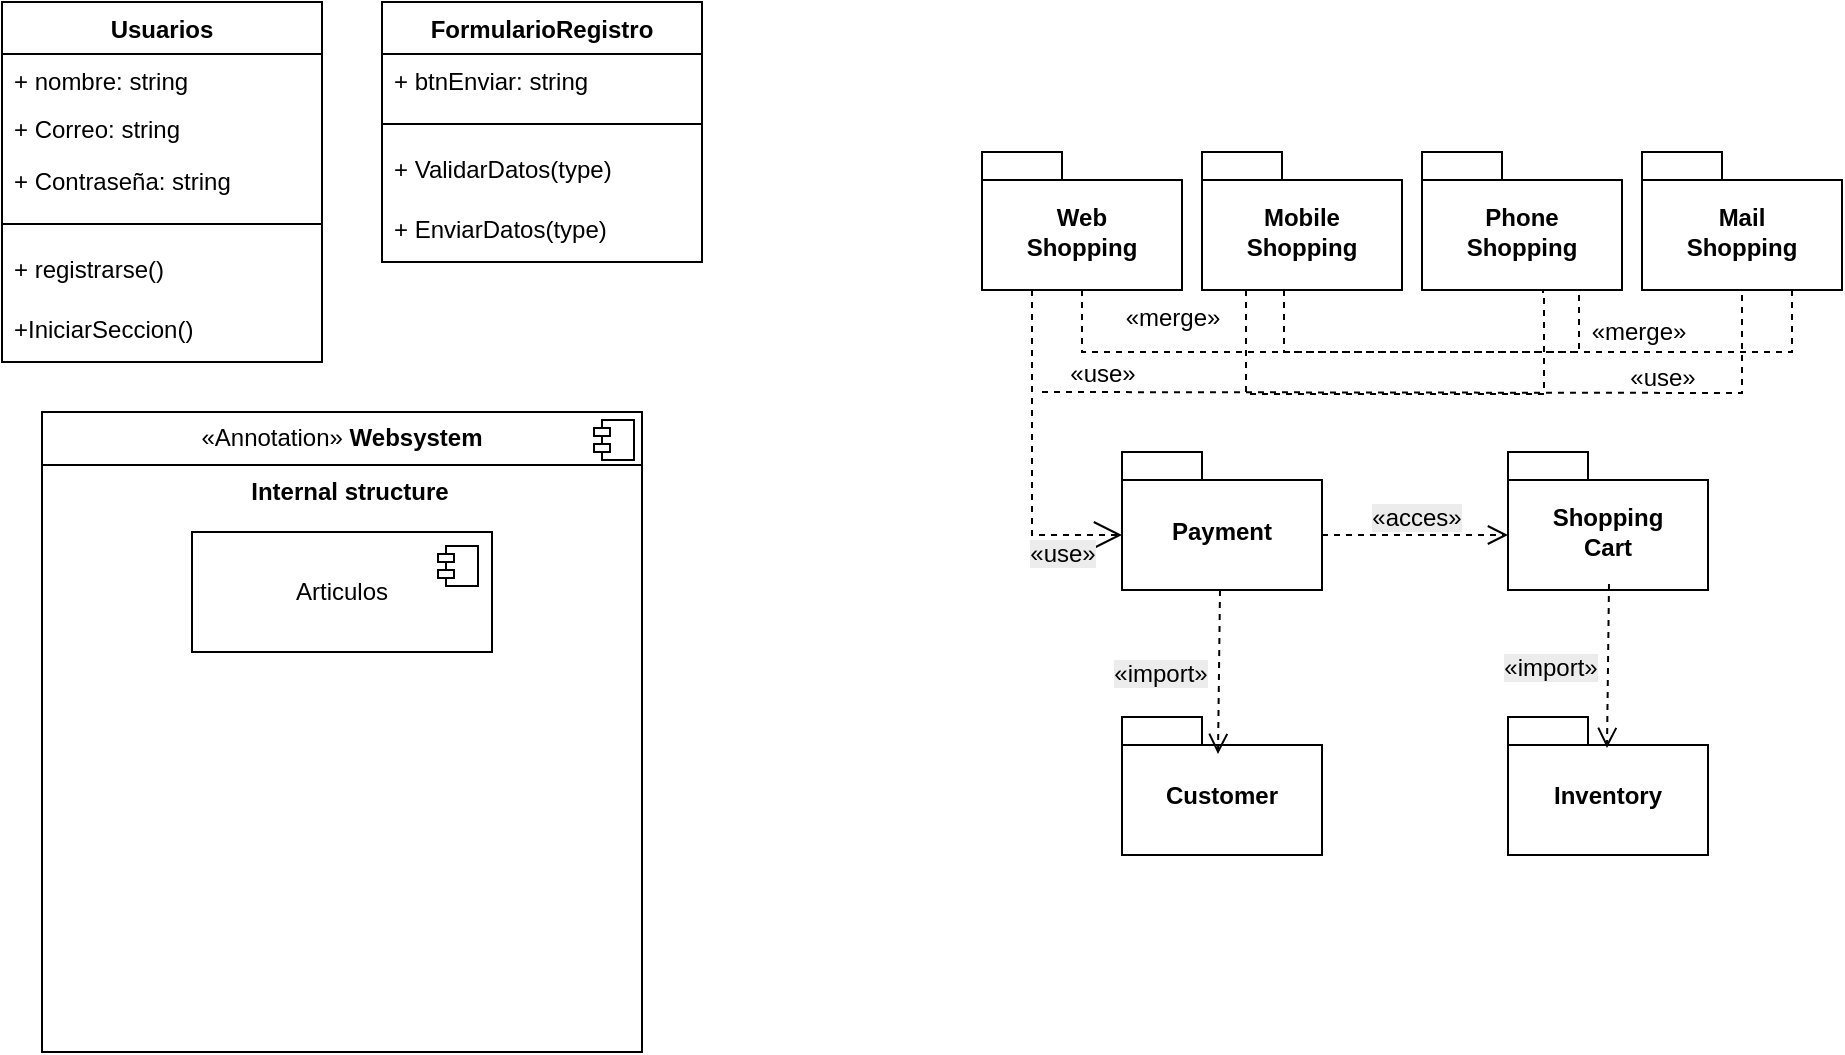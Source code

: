 <mxfile version="27.0.1">
  <diagram name="Page-1" id="5f0bae14-7c28-e335-631c-24af17079c00">
    <mxGraphModel dx="858" dy="473" grid="1" gridSize="10" guides="1" tooltips="1" connect="1" arrows="1" fold="1" page="1" pageScale="1" pageWidth="1100" pageHeight="850" background="none" math="0" shadow="0">
      <root>
        <mxCell id="0" />
        <mxCell id="1" parent="0" />
        <mxCell id="ItQFtDrcd5Q8ZGyu2tCS-9" value="Usuarios" style="swimlane;fontStyle=1;align=center;verticalAlign=top;childLayout=stackLayout;horizontal=1;startSize=26;horizontalStack=0;resizeParent=1;resizeParentMax=0;resizeLast=0;collapsible=1;marginBottom=0;whiteSpace=wrap;html=1;" vertex="1" parent="1">
          <mxGeometry x="30" y="35" width="160" height="180" as="geometry" />
        </mxCell>
        <mxCell id="ItQFtDrcd5Q8ZGyu2tCS-10" value="+ nombre: string&lt;div&gt;&lt;br&gt;&lt;/div&gt;" style="text;strokeColor=none;fillColor=none;align=left;verticalAlign=top;spacingLeft=4;spacingRight=4;overflow=hidden;rotatable=0;points=[[0,0.5],[1,0.5]];portConstraint=eastwest;whiteSpace=wrap;html=1;" vertex="1" parent="ItQFtDrcd5Q8ZGyu2tCS-9">
          <mxGeometry y="26" width="160" height="24" as="geometry" />
        </mxCell>
        <mxCell id="ItQFtDrcd5Q8ZGyu2tCS-13" value="+ Correo: string" style="text;strokeColor=none;fillColor=none;align=left;verticalAlign=top;spacingLeft=4;spacingRight=4;overflow=hidden;rotatable=0;points=[[0,0.5],[1,0.5]];portConstraint=eastwest;whiteSpace=wrap;html=1;" vertex="1" parent="ItQFtDrcd5Q8ZGyu2tCS-9">
          <mxGeometry y="50" width="160" height="26" as="geometry" />
        </mxCell>
        <mxCell id="ItQFtDrcd5Q8ZGyu2tCS-15" value="+ Contraseña: string" style="text;strokeColor=none;fillColor=none;align=left;verticalAlign=top;spacingLeft=4;spacingRight=4;overflow=hidden;rotatable=0;points=[[0,0.5],[1,0.5]];portConstraint=eastwest;whiteSpace=wrap;html=1;" vertex="1" parent="ItQFtDrcd5Q8ZGyu2tCS-9">
          <mxGeometry y="76" width="160" height="26" as="geometry" />
        </mxCell>
        <mxCell id="ItQFtDrcd5Q8ZGyu2tCS-11" value="" style="line;strokeWidth=1;fillColor=none;align=left;verticalAlign=middle;spacingTop=-1;spacingLeft=3;spacingRight=3;rotatable=0;labelPosition=right;points=[];portConstraint=eastwest;strokeColor=inherit;" vertex="1" parent="ItQFtDrcd5Q8ZGyu2tCS-9">
          <mxGeometry y="102" width="160" height="18" as="geometry" />
        </mxCell>
        <mxCell id="ItQFtDrcd5Q8ZGyu2tCS-12" value="+ registrarse()" style="text;strokeColor=none;fillColor=none;align=left;verticalAlign=top;spacingLeft=4;spacingRight=4;overflow=hidden;rotatable=0;points=[[0,0.5],[1,0.5]];portConstraint=eastwest;whiteSpace=wrap;html=1;" vertex="1" parent="ItQFtDrcd5Q8ZGyu2tCS-9">
          <mxGeometry y="120" width="160" height="30" as="geometry" />
        </mxCell>
        <mxCell id="ItQFtDrcd5Q8ZGyu2tCS-23" value="+IniciarSeccion()&amp;nbsp;" style="text;strokeColor=none;fillColor=none;align=left;verticalAlign=top;spacingLeft=4;spacingRight=4;overflow=hidden;rotatable=0;points=[[0,0.5],[1,0.5]];portConstraint=eastwest;whiteSpace=wrap;html=1;" vertex="1" parent="ItQFtDrcd5Q8ZGyu2tCS-9">
          <mxGeometry y="150" width="160" height="30" as="geometry" />
        </mxCell>
        <mxCell id="ItQFtDrcd5Q8ZGyu2tCS-17" value="FormularioRegistro" style="swimlane;fontStyle=1;align=center;verticalAlign=top;childLayout=stackLayout;horizontal=1;startSize=26;horizontalStack=0;resizeParent=1;resizeParentMax=0;resizeLast=0;collapsible=1;marginBottom=0;whiteSpace=wrap;html=1;" vertex="1" parent="1">
          <mxGeometry x="220" y="35" width="160" height="130" as="geometry" />
        </mxCell>
        <mxCell id="ItQFtDrcd5Q8ZGyu2tCS-20" value="+ btnEnviar: string" style="text;strokeColor=none;fillColor=none;align=left;verticalAlign=top;spacingLeft=4;spacingRight=4;overflow=hidden;rotatable=0;points=[[0,0.5],[1,0.5]];portConstraint=eastwest;whiteSpace=wrap;html=1;" vertex="1" parent="ItQFtDrcd5Q8ZGyu2tCS-17">
          <mxGeometry y="26" width="160" height="26" as="geometry" />
        </mxCell>
        <mxCell id="ItQFtDrcd5Q8ZGyu2tCS-21" value="" style="line;strokeWidth=1;fillColor=none;align=left;verticalAlign=middle;spacingTop=-1;spacingLeft=3;spacingRight=3;rotatable=0;labelPosition=right;points=[];portConstraint=eastwest;strokeColor=inherit;" vertex="1" parent="ItQFtDrcd5Q8ZGyu2tCS-17">
          <mxGeometry y="52" width="160" height="18" as="geometry" />
        </mxCell>
        <mxCell id="ItQFtDrcd5Q8ZGyu2tCS-22" value="+ ValidarDatos(type)" style="text;strokeColor=none;fillColor=none;align=left;verticalAlign=top;spacingLeft=4;spacingRight=4;overflow=hidden;rotatable=0;points=[[0,0.5],[1,0.5]];portConstraint=eastwest;whiteSpace=wrap;html=1;" vertex="1" parent="ItQFtDrcd5Q8ZGyu2tCS-17">
          <mxGeometry y="70" width="160" height="30" as="geometry" />
        </mxCell>
        <mxCell id="ItQFtDrcd5Q8ZGyu2tCS-24" value="+ EnviarDatos(type)" style="text;strokeColor=none;fillColor=none;align=left;verticalAlign=top;spacingLeft=4;spacingRight=4;overflow=hidden;rotatable=0;points=[[0,0.5],[1,0.5]];portConstraint=eastwest;whiteSpace=wrap;html=1;" vertex="1" parent="ItQFtDrcd5Q8ZGyu2tCS-17">
          <mxGeometry y="100" width="160" height="30" as="geometry" />
        </mxCell>
        <mxCell id="ItQFtDrcd5Q8ZGyu2tCS-29" value="&lt;p style=&quot;margin:0px;margin-top:6px;text-align:center;&quot;&gt;&lt;span style=&quot;background-color: transparent; color: light-dark(rgb(0, 0, 0), rgb(255, 255, 255));&quot;&gt;«Annotation»&amp;nbsp;&lt;/span&gt;&lt;b&gt;Websystem&lt;/b&gt;&lt;/p&gt;&lt;hr size=&quot;1&quot; style=&quot;border-style:solid;&quot;&gt;&lt;p style=&quot;text-align: center; margin: 0px 0px 0px 8px;&quot;&gt;&lt;b&gt;Internal structure&lt;/b&gt;&lt;/p&gt;" style="align=left;overflow=fill;html=1;dropTarget=0;whiteSpace=wrap;" vertex="1" parent="1">
          <mxGeometry x="50" y="240" width="300" height="320" as="geometry" />
        </mxCell>
        <mxCell id="ItQFtDrcd5Q8ZGyu2tCS-30" value="" style="shape=component;jettyWidth=8;jettyHeight=4;" vertex="1" parent="ItQFtDrcd5Q8ZGyu2tCS-29">
          <mxGeometry x="1" width="20" height="20" relative="1" as="geometry">
            <mxPoint x="-24" y="4" as="offset" />
          </mxGeometry>
        </mxCell>
        <mxCell id="ItQFtDrcd5Q8ZGyu2tCS-34" value="Articulos" style="html=1;dropTarget=0;whiteSpace=wrap;" vertex="1" parent="1">
          <mxGeometry x="125" y="300" width="150" height="60" as="geometry" />
        </mxCell>
        <mxCell id="ItQFtDrcd5Q8ZGyu2tCS-35" value="" style="shape=module;jettyWidth=8;jettyHeight=4;" vertex="1" parent="ItQFtDrcd5Q8ZGyu2tCS-34">
          <mxGeometry x="1" width="20" height="20" relative="1" as="geometry">
            <mxPoint x="-27" y="7" as="offset" />
          </mxGeometry>
        </mxCell>
        <mxCell id="ItQFtDrcd5Q8ZGyu2tCS-38" value="Web&lt;div&gt;Shopping&lt;/div&gt;" style="shape=folder;fontStyle=1;spacingTop=10;tabWidth=40;tabHeight=14;tabPosition=left;html=1;whiteSpace=wrap;" vertex="1" parent="1">
          <mxGeometry x="520" y="110" width="100" height="69" as="geometry" />
        </mxCell>
        <mxCell id="ItQFtDrcd5Q8ZGyu2tCS-39" value="Mobile&lt;div&gt;Shopping&lt;/div&gt;" style="shape=folder;fontStyle=1;spacingTop=10;tabWidth=40;tabHeight=14;tabPosition=left;html=1;whiteSpace=wrap;" vertex="1" parent="1">
          <mxGeometry x="630" y="110" width="100" height="69" as="geometry" />
        </mxCell>
        <mxCell id="ItQFtDrcd5Q8ZGyu2tCS-40" value="Phone&lt;span style=&quot;color: rgba(0, 0, 0, 0); font-family: monospace; font-size: 0px; font-weight: 400; text-align: start; text-wrap-mode: nowrap;&quot;&gt;%3CmxGraphModel%3E%3Croot%3E%3CmxCell%20id%3D%220%22%2F%3E%3CmxCell%20id%3D%221%22%20parent%3D%220%22%2F%3E%3CmxCell%20id%3D%222%22%20value%3D%22Mobile%26lt%3Bdiv%26gt%3BShopping%26lt%3B%2Fdiv%26gt%3B%22%20style%3D%22shape%3Dfolder%3BfontStyle%3D1%3BspacingTop%3D10%3BtabWidth%3D40%3BtabHeight%3D14%3BtabPosition%3Dleft%3Bhtml%3D1%3BwhiteSpace%3Dwrap%3B%22%20vertex%3D%221%22%20parent%3D%221%22%3E%3CmxGeometry%20x%3D%22630%22%20y%3D%22110%22%20width%3D%22100%22%20height%3D%2269%22%20as%3D%22geometry%22%2F%3E%3C%2FmxCell%3E%3C%2Froot%3E%3C%2FmxGraphModel%3E&lt;/span&gt;&lt;div&gt;Shopping&lt;/div&gt;" style="shape=folder;fontStyle=1;spacingTop=10;tabWidth=40;tabHeight=14;tabPosition=left;html=1;whiteSpace=wrap;" vertex="1" parent="1">
          <mxGeometry x="740" y="110" width="100" height="69" as="geometry" />
        </mxCell>
        <mxCell id="ItQFtDrcd5Q8ZGyu2tCS-41" value="Mail&lt;span style=&quot;color: rgba(0, 0, 0, 0); font-family: monospace; font-size: 0px; font-weight: 400; text-align: start; text-wrap-mode: nowrap;&quot;&gt;%3CmxGraphModel%3E%3Croot%3E%3CmxCell%20id%3D%220%22%2F%3E%3CmxCell%20id%3D%221%22%20parent%3D%220%22%2F%3E%3CmxCell%20id%3D%222%22%20value%3D%22Mobile%26lt%3Bdiv%26gt%3BShopping%26lt%3B%2Fdiv%26gt%3B%22%20style%3D%22shape%3Dfolder%3BfontStyle%3D1%3BspacingTop%3D10%3BtabWidth%3D40%3BtabHeight%3D14%3BtabPosition%3Dleft%3Bhtml%3D1%3BwhiteSpace%3Dwrap%3B%22%20vertex%3D%221%22%20parent%3D%221%22%3E%3CmxGeometry%20x%3D%22630%22%20y%3D%22110%22%20width%3D%22100%22%20height%3D%2269%22%20as%3D%22geometry%22%2F%3E%3C%2FmxCell%3E%3C%2Froot%3E%3C%2FmxGraphModel%3E&lt;/span&gt;&lt;div&gt;Shopping&lt;/div&gt;" style="shape=folder;fontStyle=1;spacingTop=10;tabWidth=40;tabHeight=14;tabPosition=left;html=1;whiteSpace=wrap;" vertex="1" parent="1">
          <mxGeometry x="850" y="110" width="100" height="69" as="geometry" />
        </mxCell>
        <mxCell id="ItQFtDrcd5Q8ZGyu2tCS-43" value="Payment" style="shape=folder;fontStyle=1;spacingTop=10;tabWidth=40;tabHeight=14;tabPosition=left;html=1;whiteSpace=wrap;" vertex="1" parent="1">
          <mxGeometry x="590" y="260" width="100" height="69" as="geometry" />
        </mxCell>
        <mxCell id="ItQFtDrcd5Q8ZGyu2tCS-44" value="Shopping&lt;div&gt;Cart&lt;/div&gt;" style="shape=folder;fontStyle=1;spacingTop=10;tabWidth=40;tabHeight=14;tabPosition=left;html=1;whiteSpace=wrap;" vertex="1" parent="1">
          <mxGeometry x="783" y="260" width="100" height="69" as="geometry" />
        </mxCell>
        <mxCell id="ItQFtDrcd5Q8ZGyu2tCS-45" value="Customer" style="shape=folder;fontStyle=1;spacingTop=10;tabWidth=40;tabHeight=14;tabPosition=left;html=1;whiteSpace=wrap;" vertex="1" parent="1">
          <mxGeometry x="590" y="392.5" width="100" height="69" as="geometry" />
        </mxCell>
        <mxCell id="ItQFtDrcd5Q8ZGyu2tCS-46" value="Inventory" style="shape=folder;fontStyle=1;spacingTop=10;tabWidth=40;tabHeight=14;tabPosition=left;html=1;whiteSpace=wrap;" vertex="1" parent="1">
          <mxGeometry x="783" y="392.5" width="100" height="69" as="geometry" />
        </mxCell>
        <mxCell id="ItQFtDrcd5Q8ZGyu2tCS-47" value="&lt;span style=&quot;font-size: 12px; text-wrap-mode: wrap; background-color: rgb(236, 236, 236);&quot;&gt;«use»&lt;/span&gt;" style="endArrow=open;endSize=12;dashed=1;html=1;rounded=0;exitX=0.25;exitY=1;exitDx=0;exitDy=0;exitPerimeter=0;entryX=0;entryY=0;entryDx=0;entryDy=41.5;entryPerimeter=0;edgeStyle=orthogonalEdgeStyle;" edge="1" parent="1" source="ItQFtDrcd5Q8ZGyu2tCS-38" target="ItQFtDrcd5Q8ZGyu2tCS-43">
          <mxGeometry x="0.642" y="-8" width="160" relative="1" as="geometry">
            <mxPoint x="430" y="240" as="sourcePoint" />
            <mxPoint x="590" y="240" as="targetPoint" />
            <mxPoint y="1" as="offset" />
          </mxGeometry>
        </mxCell>
        <mxCell id="ItQFtDrcd5Q8ZGyu2tCS-48" value="&lt;span style=&quot;font-size: 12px; text-wrap-mode: wrap; background-color: rgb(236, 236, 236);&quot;&gt;«acces»&lt;/span&gt;" style="html=1;verticalAlign=bottom;endArrow=open;dashed=1;endSize=8;curved=0;rounded=0;entryX=0;entryY=0;entryDx=0;entryDy=41.5;entryPerimeter=0;exitX=0;exitY=0;exitDx=100;exitDy=41.5;exitPerimeter=0;" edge="1" parent="1" source="ItQFtDrcd5Q8ZGyu2tCS-43" target="ItQFtDrcd5Q8ZGyu2tCS-44">
          <mxGeometry relative="1" as="geometry">
            <mxPoint x="900" y="240" as="sourcePoint" />
            <mxPoint x="820" y="240" as="targetPoint" />
          </mxGeometry>
        </mxCell>
        <mxCell id="ItQFtDrcd5Q8ZGyu2tCS-49" value="&lt;span style=&quot;text-wrap-mode: wrap;&quot;&gt;&amp;nbsp;&lt;/span&gt;" style="text;html=1;align=center;verticalAlign=middle;resizable=0;points=[];autosize=1;strokeColor=none;fillColor=none;" vertex="1" parent="1">
          <mxGeometry x="375" y="378" width="30" height="30" as="geometry" />
        </mxCell>
        <mxCell id="ItQFtDrcd5Q8ZGyu2tCS-50" value="&lt;span style=&quot;font-size: 12px; text-wrap-mode: wrap; background-color: rgb(236, 236, 236);&quot;&gt;«import»&lt;/span&gt;" style="html=1;verticalAlign=bottom;endArrow=open;dashed=1;endSize=8;curved=0;rounded=0;entryX=0.49;entryY=0.268;entryDx=0;entryDy=0;entryPerimeter=0;exitX=0.5;exitY=1;exitDx=0;exitDy=0;exitPerimeter=0;" edge="1" parent="1">
          <mxGeometry x="0.253" y="-29" relative="1" as="geometry">
            <mxPoint x="639" y="329" as="sourcePoint" />
            <mxPoint x="638" y="410.992" as="targetPoint" />
            <mxPoint as="offset" />
          </mxGeometry>
        </mxCell>
        <mxCell id="ItQFtDrcd5Q8ZGyu2tCS-51" value="&lt;span style=&quot;font-size: 12px; text-wrap-mode: wrap; background-color: rgb(236, 236, 236);&quot;&gt;«import»&lt;/span&gt;" style="html=1;verticalAlign=bottom;endArrow=open;dashed=1;endSize=8;curved=0;rounded=0;entryX=0.49;entryY=0.268;entryDx=0;entryDy=0;entryPerimeter=0;exitX=0.5;exitY=1;exitDx=0;exitDy=0;exitPerimeter=0;" edge="1" parent="1">
          <mxGeometry x="0.253" y="-29" relative="1" as="geometry">
            <mxPoint x="833.5" y="326.01" as="sourcePoint" />
            <mxPoint x="832.5" y="408.002" as="targetPoint" />
            <mxPoint as="offset" />
          </mxGeometry>
        </mxCell>
        <mxCell id="ItQFtDrcd5Q8ZGyu2tCS-52" value="" style="endArrow=none;dashed=1;html=1;rounded=0;entryX=0.5;entryY=1;entryDx=0;entryDy=0;entryPerimeter=0;edgeStyle=orthogonalEdgeStyle;" edge="1" parent="1" target="ItQFtDrcd5Q8ZGyu2tCS-41">
          <mxGeometry width="50" height="50" relative="1" as="geometry">
            <mxPoint x="550" y="230" as="sourcePoint" />
            <mxPoint x="870" y="230" as="targetPoint" />
          </mxGeometry>
        </mxCell>
        <mxCell id="ItQFtDrcd5Q8ZGyu2tCS-53" value="&lt;span style=&quot;color: rgba(0, 0, 0, 0); font-family: monospace; font-size: 0px; text-align: start;&quot;&gt;%3CmxGraphModel%3E%3Croot%3E%3CmxCell%20id%3D%220%22%2F%3E%3CmxCell%20id%3D%221%22%20parent%3D%220%22%2F%3E%3CmxCell%20id%3D%222%22%20value%3D%22%26lt%3Bspan%20style%3D%26quot%3Bfont-size%3A%2012px%3B%20text-wrap-mode%3A%20wrap%3B%20background-color%3A%20rgb(236%2C%20236%2C%20236)%3B%26quot%3B%26gt%3B%C2%ABimport%C2%BB%26lt%3B%2Fspan%26gt%3B%22%20style%3D%22html%3D1%3BverticalAlign%3Dbottom%3BendArrow%3Dopen%3Bdashed%3D1%3BendSize%3D8%3Bcurved%3D0%3Brounded%3D0%3BentryX%3D0.49%3BentryY%3D0.268%3BentryDx%3D0%3BentryDy%3D0%3BentryPerimeter%3D0%3BexitX%3D0.5%3BexitY%3D1%3BexitDx%3D0%3BexitDy%3D0%3BexitPerimeter%3D0%3B%22%20edge%3D%221%22%20parent%3D%221%22%3E%3CmxGeometry%20x%3D%220.253%22%20y%3D%22-29%22%20relative%3D%221%22%20as%3D%22geometry%22%3E%3CmxPoint%20x%3D%22639%22%20y%3D%22329%22%20as%3D%22sourcePoint%22%2F%3E%3CmxPoint%20x%3D%22638%22%20y%3D%22410.992%22%20as%3D%22targetPoint%22%2F%3E%3CmxPoint%20as%3D%22offset%22%2F%3E%3C%2FmxGeometry%3E%3C%2FmxCell%3E%3C%2Froot%3E%3C%2FmxGraphModel%3E&lt;/span&gt;" style="text;html=1;align=center;verticalAlign=middle;resizable=0;points=[];autosize=1;strokeColor=none;fillColor=none;" vertex="1" parent="1">
          <mxGeometry x="800" y="208" width="20" height="30" as="geometry" />
        </mxCell>
        <mxCell id="ItQFtDrcd5Q8ZGyu2tCS-54" value="&lt;span style=&quot;text-wrap-mode: wrap;&quot;&gt;«merge&lt;/span&gt;&lt;span style=&quot;text-wrap-mode: wrap; background-color: transparent; color: light-dark(rgb(0, 0, 0), rgb(255, 255, 255));&quot;&gt;»&lt;/span&gt;" style="text;html=1;align=center;verticalAlign=middle;resizable=0;points=[];autosize=1;strokeColor=none;fillColor=none;" vertex="1" parent="1">
          <mxGeometry x="813" y="185" width="70" height="30" as="geometry" />
        </mxCell>
        <mxCell id="ItQFtDrcd5Q8ZGyu2tCS-55" value="&lt;span style=&quot;text-wrap-mode: wrap;&quot;&gt;«merge&lt;/span&gt;&lt;span style=&quot;text-wrap-mode: wrap; background-color: transparent; color: light-dark(rgb(0, 0, 0), rgb(255, 255, 255));&quot;&gt;»&lt;/span&gt;" style="text;html=1;align=center;verticalAlign=middle;resizable=0;points=[];autosize=1;strokeColor=none;fillColor=none;" vertex="1" parent="1">
          <mxGeometry x="580" y="178" width="70" height="30" as="geometry" />
        </mxCell>
        <mxCell id="ItQFtDrcd5Q8ZGyu2tCS-56" value="" style="endArrow=none;dashed=1;html=1;rounded=0;edgeStyle=orthogonalEdgeStyle;exitX=0.5;exitY=1;exitDx=0;exitDy=0;exitPerimeter=0;entryX=0.75;entryY=1;entryDx=0;entryDy=0;entryPerimeter=0;" edge="1" parent="1" source="ItQFtDrcd5Q8ZGyu2tCS-38" target="ItQFtDrcd5Q8ZGyu2tCS-41">
          <mxGeometry width="50" height="50" relative="1" as="geometry">
            <mxPoint x="640" y="248" as="sourcePoint" />
            <mxPoint x="900" y="210" as="targetPoint" />
            <Array as="points">
              <mxPoint x="570" y="210" />
              <mxPoint x="925" y="210" />
            </Array>
          </mxGeometry>
        </mxCell>
        <mxCell id="ItQFtDrcd5Q8ZGyu2tCS-57" value="" style="endArrow=none;dashed=1;html=1;rounded=0;edgeStyle=orthogonalEdgeStyle;" edge="1" parent="1">
          <mxGeometry width="50" height="50" relative="1" as="geometry">
            <mxPoint x="671" y="179" as="sourcePoint" />
            <mxPoint x="818.5" y="179" as="targetPoint" />
            <Array as="points">
              <mxPoint x="671.5" y="210" />
              <mxPoint x="818.5" y="210" />
              <mxPoint x="818.5" y="179" />
            </Array>
          </mxGeometry>
        </mxCell>
        <mxCell id="ItQFtDrcd5Q8ZGyu2tCS-58" value="" style="endArrow=none;dashed=1;html=1;rounded=0;edgeStyle=orthogonalEdgeStyle;entryX=0.57;entryY=1.014;entryDx=0;entryDy=0;entryPerimeter=0;exitX=0.19;exitY=1;exitDx=0;exitDy=0;exitPerimeter=0;" edge="1" parent="1">
          <mxGeometry width="50" height="50" relative="1" as="geometry">
            <mxPoint x="652" y="179" as="sourcePoint" />
            <mxPoint x="800" y="179.966" as="targetPoint" />
            <Array as="points">
              <mxPoint x="652" y="231" />
              <mxPoint x="801" y="231" />
            </Array>
          </mxGeometry>
        </mxCell>
        <mxCell id="ItQFtDrcd5Q8ZGyu2tCS-61" value="&lt;span style=&quot;text-wrap-mode: wrap;&quot;&gt;«use&lt;/span&gt;&lt;span style=&quot;text-wrap-mode: wrap; background-color: transparent; color: light-dark(rgb(0, 0, 0), rgb(255, 255, 255));&quot;&gt;»&lt;/span&gt;" style="text;html=1;align=center;verticalAlign=middle;resizable=0;points=[];autosize=1;strokeColor=none;fillColor=none;" vertex="1" parent="1">
          <mxGeometry x="830" y="208" width="60" height="30" as="geometry" />
        </mxCell>
        <mxCell id="ItQFtDrcd5Q8ZGyu2tCS-62" value="&lt;span style=&quot;text-wrap-mode: wrap;&quot;&gt;«use&lt;/span&gt;&lt;span style=&quot;text-wrap-mode: wrap; background-color: transparent; color: light-dark(rgb(0, 0, 0), rgb(255, 255, 255));&quot;&gt;»&lt;/span&gt;" style="text;html=1;align=center;verticalAlign=middle;resizable=0;points=[];autosize=1;strokeColor=none;fillColor=none;" vertex="1" parent="1">
          <mxGeometry x="550" y="206" width="60" height="30" as="geometry" />
        </mxCell>
      </root>
    </mxGraphModel>
  </diagram>
</mxfile>
